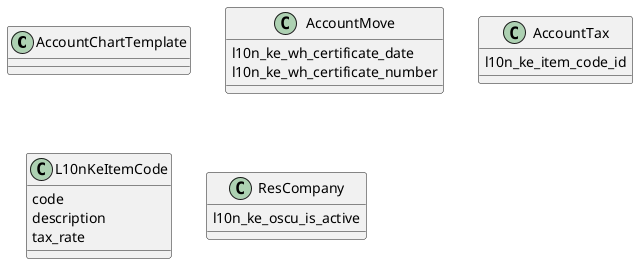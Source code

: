 @startuml classes_l10n_ke
set namespaceSeparator none
class "AccountChartTemplate" as odoo_src.odoo.addons.l10n_ke.models.template_ke.AccountChartTemplate {
}
class "AccountMove" as odoo_src.odoo.addons.l10n_ke.models.account_move.AccountMove {
  l10n_ke_wh_certificate_date
  l10n_ke_wh_certificate_number
}
class "AccountTax" as odoo_src.odoo.addons.l10n_ke.models.account_tax.AccountTax {
  l10n_ke_item_code_id
}
class "L10nKeItemCode" as odoo_src.odoo.addons.l10n_ke.models.l10n_ke_item_code.L10nKeItemCode {
  code
  description
  tax_rate
}
class "ResCompany" as odoo_src.odoo.addons.l10n_ke.models.res_company.ResCompany {
  l10n_ke_oscu_is_active
}
@enduml
